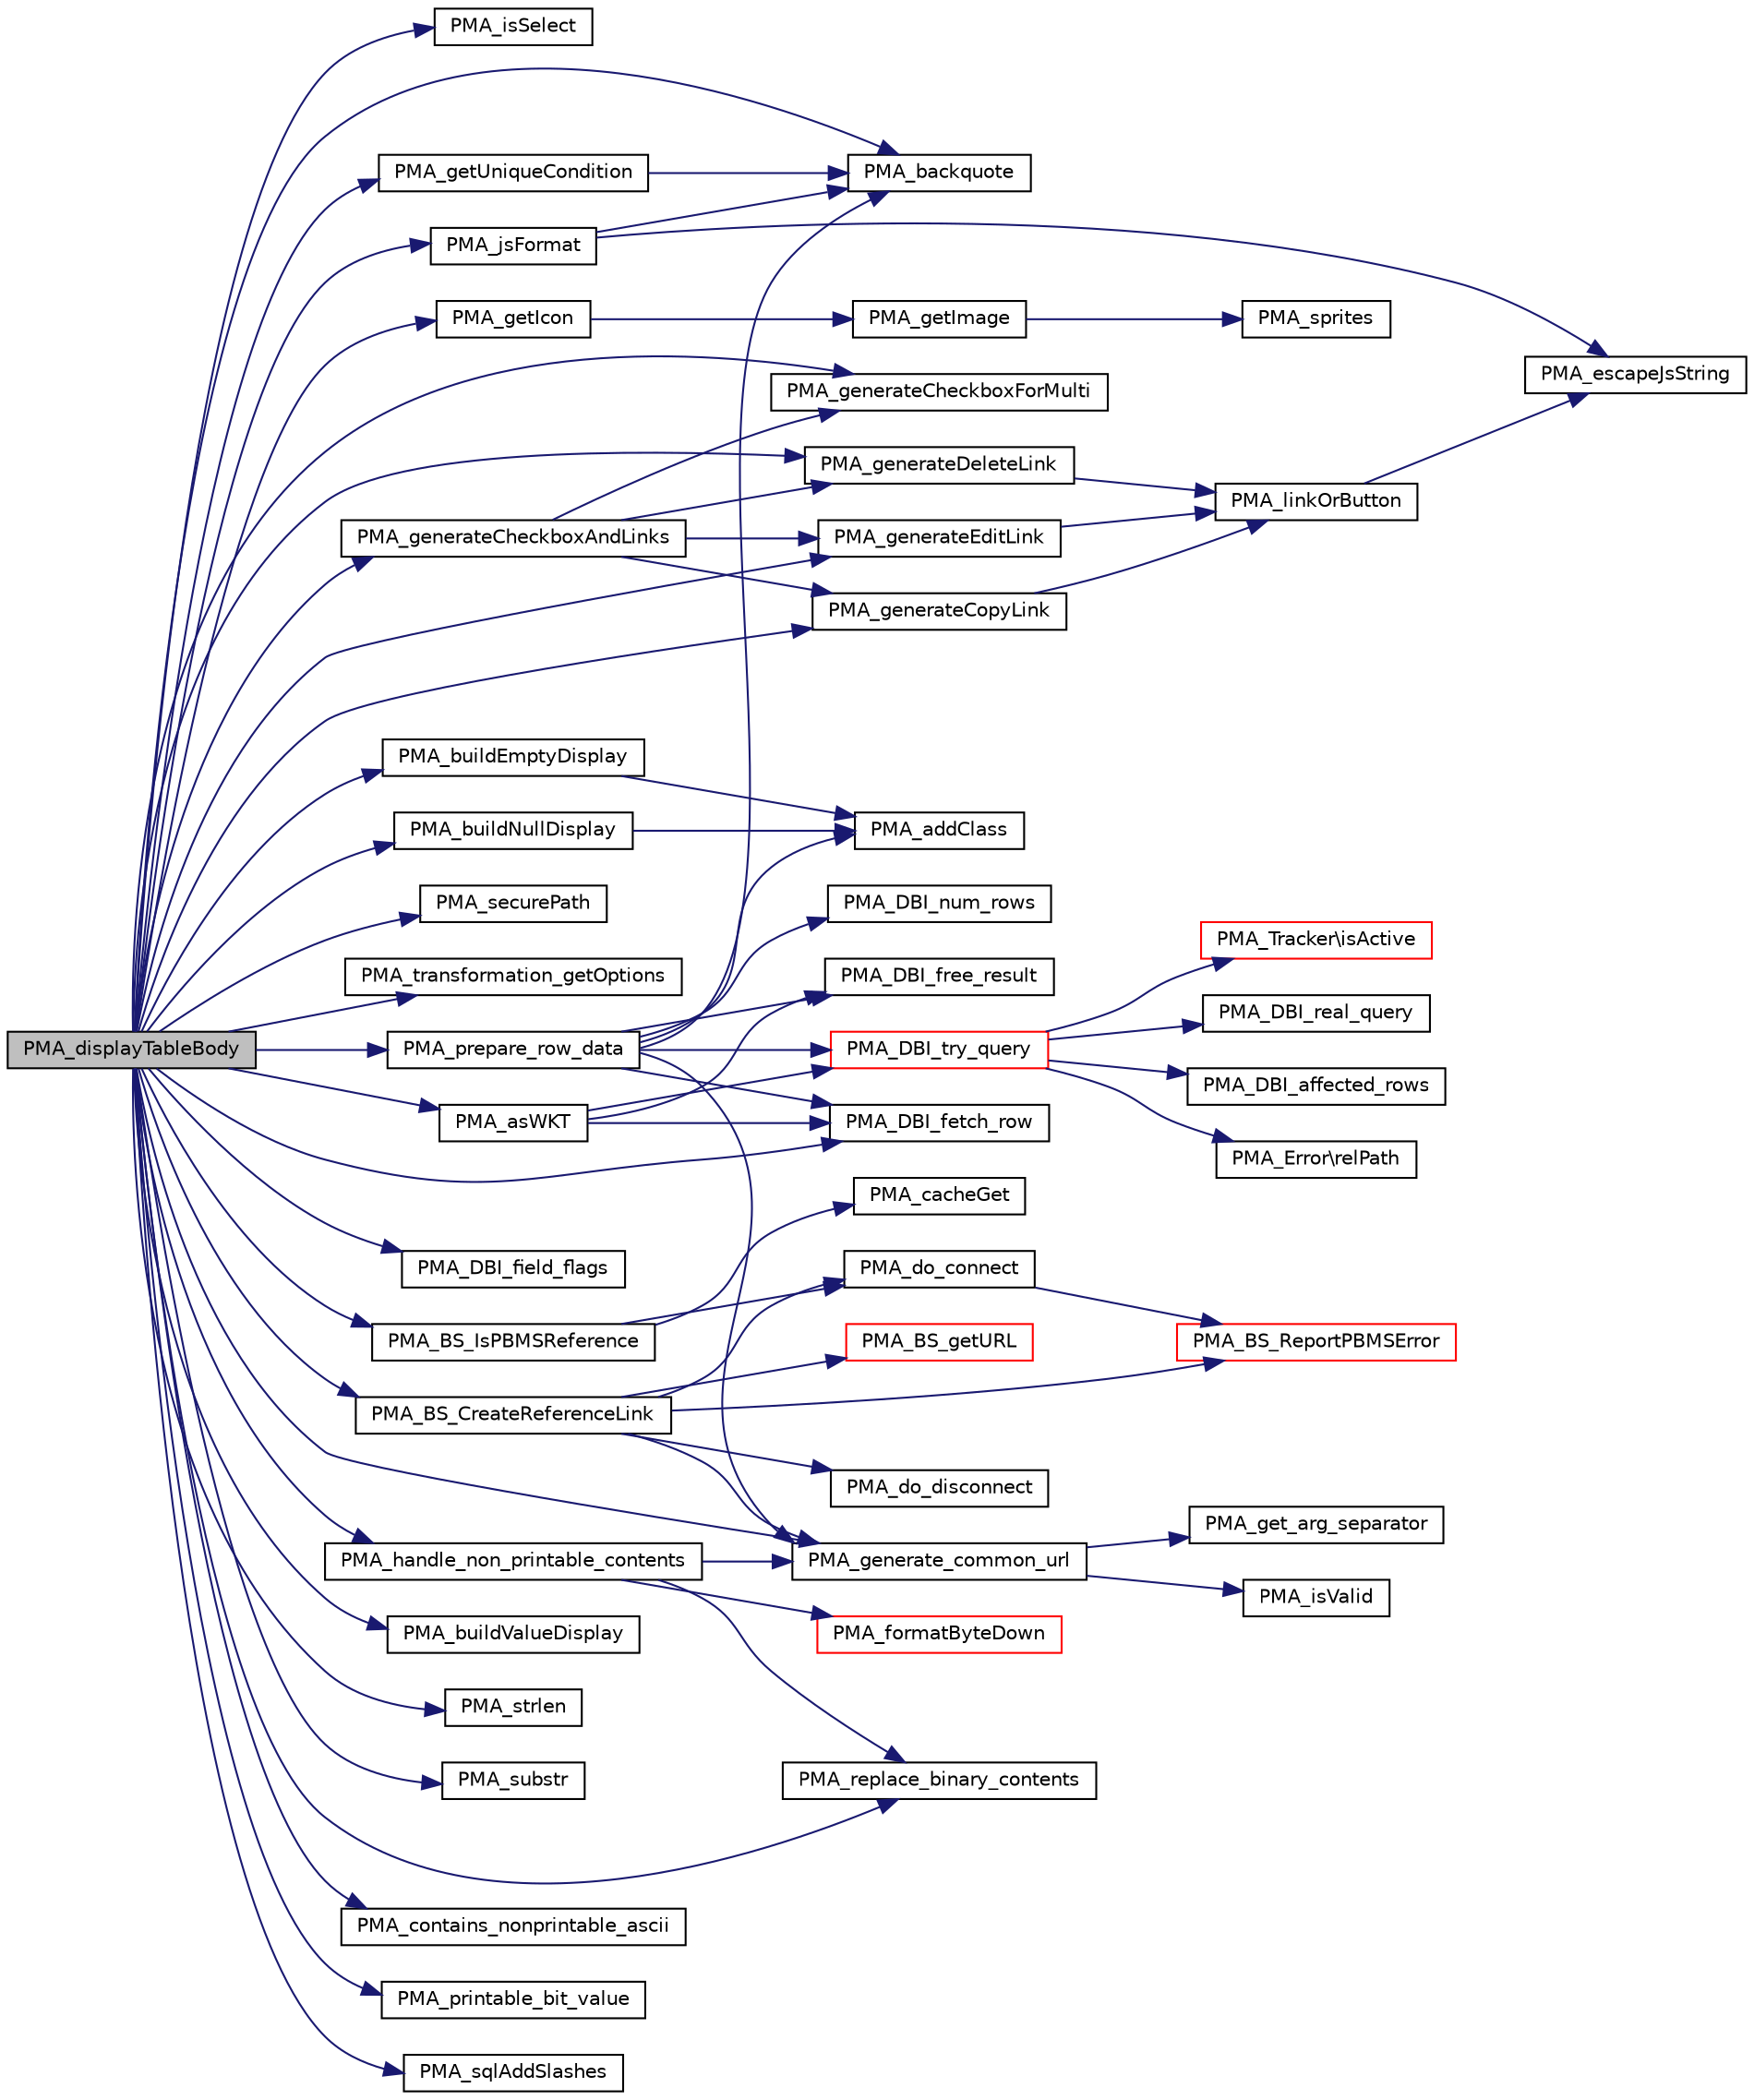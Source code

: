 digraph G
{
  edge [fontname="Helvetica",fontsize="10",labelfontname="Helvetica",labelfontsize="10"];
  node [fontname="Helvetica",fontsize="10",shape=record];
  rankdir="LR";
  Node1 [label="PMA_displayTableBody",height=0.2,width=0.4,color="black", fillcolor="grey75", style="filled" fontcolor="black"];
  Node1 -> Node2 [color="midnightblue",fontsize="10",style="solid",fontname="Helvetica"];
  Node2 [label="PMA_isSelect",height=0.2,width=0.4,color="black", fillcolor="white", style="filled",URL="$display__tbl_8lib_8php.html#a6ebb093d6eba080e154ab70b63261772",tooltip="Return true if we are executing a query in the form of &quot;SELECT * FROM &lt;a table&gt; ...&quot;."];
  Node1 -> Node3 [color="midnightblue",fontsize="10",style="solid",fontname="Helvetica"];
  Node3 [label="PMA_DBI_fetch_row",height=0.2,width=0.4,color="black", fillcolor="white", style="filled",URL="$drizzle_8dbi_8lib_8php.html#a76a677a68b562828af0dfe4467107d31",tooltip="returns array of rows with numeric keys from $result"];
  Node1 -> Node4 [color="midnightblue",fontsize="10",style="solid",fontname="Helvetica"];
  Node4 [label="PMA_getUniqueCondition",height=0.2,width=0.4,color="black", fillcolor="white", style="filled",URL="$common_8lib_8php.html#a8ee43ac6fdd31f561ca640b2c20d05a1",tooltip="Function to generate unique condition for specified row."];
  Node4 -> Node5 [color="midnightblue",fontsize="10",style="solid",fontname="Helvetica"];
  Node5 [label="PMA_backquote",height=0.2,width=0.4,color="black", fillcolor="white", style="filled",URL="$common_8lib_8php.html#a81c4628f679a153bb4475c5ee2ae49ec",tooltip="Adds backquotes on both sides of a database, table or field name."];
  Node1 -> Node6 [color="midnightblue",fontsize="10",style="solid",fontname="Helvetica"];
  Node6 [label="PMA_generate_common_url",height=0.2,width=0.4,color="black", fillcolor="white", style="filled",URL="$url__generating_8lib_8php.html#ad5c0cfef7cb600a158a1ef5fa321a094",tooltip="Generates text with URL parameters."];
  Node6 -> Node7 [color="midnightblue",fontsize="10",style="solid",fontname="Helvetica"];
  Node7 [label="PMA_isValid",height=0.2,width=0.4,color="black", fillcolor="white", style="filled",URL="$core_8lib_8php.html#a1b8fd01cdfbdfaac35e692fcdaaad700",tooltip="checks given $var against $type or $compare"];
  Node6 -> Node8 [color="midnightblue",fontsize="10",style="solid",fontname="Helvetica"];
  Node8 [label="PMA_get_arg_separator",height=0.2,width=0.4,color="black", fillcolor="white", style="filled",URL="$url__generating_8lib_8php.html#a4ba0b6653c22a19615683ab743c1b4e1",tooltip="Returns url separator."];
  Node1 -> Node9 [color="midnightblue",fontsize="10",style="solid",fontname="Helvetica"];
  Node9 [label="PMA_getIcon",height=0.2,width=0.4,color="black", fillcolor="white", style="filled",URL="$common_8lib_8php.html#a73905c5a8a80014a8d299d0c74176316",tooltip="Returns an HTML IMG tag for a particular icon from a theme, which may be an actual file or an icon fr..."];
  Node9 -> Node10 [color="midnightblue",fontsize="10",style="solid",fontname="Helvetica"];
  Node10 [label="PMA_getImage",height=0.2,width=0.4,color="black", fillcolor="white", style="filled",URL="$common_8lib_8php.html#a54fdec9763bf305a5082d23a5d7d5957",tooltip="Returns an HTML IMG tag for a particular image from a theme, which may be an actual file or an icon f..."];
  Node10 -> Node11 [color="midnightblue",fontsize="10",style="solid",fontname="Helvetica"];
  Node11 [label="PMA_sprites",height=0.2,width=0.4,color="black", fillcolor="white", style="filled",URL="$original_2sprites_8lib_8php.html#adb1d24853efb54486657e2e22bd9755e"];
  Node1 -> Node5 [color="midnightblue",fontsize="10",style="solid",fontname="Helvetica"];
  Node1 -> Node12 [color="midnightblue",fontsize="10",style="solid",fontname="Helvetica"];
  Node12 [label="PMA_jsFormat",height=0.2,width=0.4,color="black", fillcolor="white", style="filled",URL="$js__escape_8lib_8php.html#adefa5e0c287e2534fb2d5a518cebc968",tooltip="Format a string so it can be a string inside JavaScript code inside an eventhandler (onclick..."];
  Node12 -> Node13 [color="midnightblue",fontsize="10",style="solid",fontname="Helvetica"];
  Node13 [label="PMA_escapeJsString",height=0.2,width=0.4,color="black", fillcolor="white", style="filled",URL="$js__escape_8lib_8php.html#a31d2bbc7cf239a64153dd958670f9ac7",tooltip="escapes a string to be inserted as string a JavaScript block enclosed by &lt;![CDATA[ ..."];
  Node12 -> Node5 [color="midnightblue",fontsize="10",style="solid",fontname="Helvetica"];
  Node1 -> Node14 [color="midnightblue",fontsize="10",style="solid",fontname="Helvetica"];
  Node14 [label="PMA_generateCheckboxAndLinks",height=0.2,width=0.4,color="black", fillcolor="white", style="filled",URL="$display__tbl_8lib_8php.html#aa2941a0e12aa16299a69a68c06c1ef12",tooltip="Generates checkbox and links at some position (left or right) (only called for horizontal mode)..."];
  Node14 -> Node15 [color="midnightblue",fontsize="10",style="solid",fontname="Helvetica"];
  Node15 [label="PMA_generateCheckboxForMulti",height=0.2,width=0.4,color="black", fillcolor="white", style="filled",URL="$display__tbl_8lib_8php.html#adbb911bbbf6db3506a49ad5989ee758e",tooltip="Generates a checkbox for multi-row submits."];
  Node14 -> Node16 [color="midnightblue",fontsize="10",style="solid",fontname="Helvetica"];
  Node16 [label="PMA_generateEditLink",height=0.2,width=0.4,color="black", fillcolor="white", style="filled",URL="$display__tbl_8lib_8php.html#a190ba11500e9a695a3ca69237db6bfd5",tooltip="Generates an Edit link."];
  Node16 -> Node17 [color="midnightblue",fontsize="10",style="solid",fontname="Helvetica"];
  Node17 [label="PMA_linkOrButton",height=0.2,width=0.4,color="black", fillcolor="white", style="filled",URL="$common_8lib_8php.html#a59beb470df32fdd938f89fab0f1dc7a8",tooltip="Displays a link, or a button if the link&#39;s URL is too large, to accommodate some browsers&#39; limitation..."];
  Node17 -> Node13 [color="midnightblue",fontsize="10",style="solid",fontname="Helvetica"];
  Node14 -> Node18 [color="midnightblue",fontsize="10",style="solid",fontname="Helvetica"];
  Node18 [label="PMA_generateCopyLink",height=0.2,width=0.4,color="black", fillcolor="white", style="filled",URL="$display__tbl_8lib_8php.html#adc1b5b053b31424721b0fd20834628dd",tooltip="Generates an Copy link."];
  Node18 -> Node17 [color="midnightblue",fontsize="10",style="solid",fontname="Helvetica"];
  Node14 -> Node19 [color="midnightblue",fontsize="10",style="solid",fontname="Helvetica"];
  Node19 [label="PMA_generateDeleteLink",height=0.2,width=0.4,color="black", fillcolor="white", style="filled",URL="$display__tbl_8lib_8php.html#af7694e01ef98776d596b3a5a86b4f028",tooltip="Generates a Delete link."];
  Node19 -> Node17 [color="midnightblue",fontsize="10",style="solid",fontname="Helvetica"];
  Node1 -> Node20 [color="midnightblue",fontsize="10",style="solid",fontname="Helvetica"];
  Node20 [label="PMA_securePath",height=0.2,width=0.4,color="black", fillcolor="white", style="filled",URL="$core_8lib_8php.html#aca40f985a4bb31c341e876417106c644",tooltip="Removes insecure parts in a path; used before include() or require() when a part of the path comes fr..."];
  Node1 -> Node21 [color="midnightblue",fontsize="10",style="solid",fontname="Helvetica"];
  Node21 [label="PMA_transformation_getOptions",height=0.2,width=0.4,color="black", fillcolor="white", style="filled",URL="$transformations_8lib_8php.html#aa92960242784e530244b332a8a0f6480",tooltip="returns array of options from string with options separated by comma, removes quotes"];
  Node1 -> Node22 [color="midnightblue",fontsize="10",style="solid",fontname="Helvetica"];
  Node22 [label="PMA_buildNullDisplay",height=0.2,width=0.4,color="black", fillcolor="white", style="filled",URL="$display__tbl_8lib_8php.html#a2c7c156612516853ee09e323a5642c0e",tooltip="Prepares the display for a null value."];
  Node22 -> Node23 [color="midnightblue",fontsize="10",style="solid",fontname="Helvetica"];
  Node23 [label="PMA_addClass",height=0.2,width=0.4,color="black", fillcolor="white", style="filled",URL="$display__tbl_8lib_8php.html#aa0260dfab206a823cd024ac7074044cd",tooltip="Adds the relavant classes."];
  Node1 -> Node24 [color="midnightblue",fontsize="10",style="solid",fontname="Helvetica"];
  Node24 [label="PMA_prepare_row_data",height=0.2,width=0.4,color="black", fillcolor="white", style="filled",URL="$display__tbl_8lib_8php.html#a6ed2d818c168866b38b4b2486ddf66fd",tooltip="Prepares the displayable content of a data cell in Browse mode, taking into account foreign key descr..."];
  Node24 -> Node23 [color="midnightblue",fontsize="10",style="solid",fontname="Helvetica"];
  Node24 -> Node5 [color="midnightblue",fontsize="10",style="solid",fontname="Helvetica"];
  Node24 -> Node25 [color="midnightblue",fontsize="10",style="solid",fontname="Helvetica"];
  Node25 [label="PMA_DBI_try_query",height=0.2,width=0.4,color="red", fillcolor="white", style="filled",URL="$database__interface_8lib_8php.html#af4f8622d2f5df7858e4e6ca425ac0274",tooltip="runs a query and returns the result"];
  Node25 -> Node26 [color="midnightblue",fontsize="10",style="solid",fontname="Helvetica"];
  Node26 [label="PMA_DBI_real_query",height=0.2,width=0.4,color="black", fillcolor="white", style="filled",URL="$drizzle_8dbi_8lib_8php.html#a08ba0b503ffbca6710452ba365580035",tooltip="runs a query and returns the result"];
  Node25 -> Node27 [color="midnightblue",fontsize="10",style="solid",fontname="Helvetica"];
  Node27 [label="PMA_DBI_affected_rows",height=0.2,width=0.4,color="black", fillcolor="white", style="filled",URL="$drizzle_8dbi_8lib_8php.html#a861ab5849e4d7f8dab6daaac0071bc15",tooltip="returns the number of rows affected by last query"];
  Node25 -> Node28 [color="midnightblue",fontsize="10",style="solid",fontname="Helvetica"];
  Node28 [label="PMA_Error\\relPath",height=0.2,width=0.4,color="black", fillcolor="white", style="filled",URL="$classPMA__Error.html#a772a7752d93cec8385e0f13af46d376a",tooltip="return short relative path to phpMyAdmin basedir"];
  Node25 -> Node29 [color="midnightblue",fontsize="10",style="solid",fontname="Helvetica"];
  Node29 [label="PMA_Tracker\\isActive",height=0.2,width=0.4,color="red", fillcolor="white", style="filled",URL="$classPMA__Tracker.html#ae5dd143f48e845ae4346da01dfef5d4a",tooltip="Gets the on/off value of the Tracker module, starts initialization."];
  Node24 -> Node30 [color="midnightblue",fontsize="10",style="solid",fontname="Helvetica"];
  Node30 [label="PMA_DBI_num_rows",height=0.2,width=0.4,color="black", fillcolor="white", style="filled",URL="$drizzle_8dbi_8lib_8php.html#ad3805f1da9fe87cc10e96acf0710d803",tooltip="returns the number of rows returned by last query"];
  Node24 -> Node3 [color="midnightblue",fontsize="10",style="solid",fontname="Helvetica"];
  Node24 -> Node31 [color="midnightblue",fontsize="10",style="solid",fontname="Helvetica"];
  Node31 [label="PMA_DBI_free_result",height=0.2,width=0.4,color="black", fillcolor="white", style="filled",URL="$drizzle_8dbi_8lib_8php.html#a69ffa6649f3460798f5d0db03f1e2a5a",tooltip="Frees memory associated with the result."];
  Node24 -> Node6 [color="midnightblue",fontsize="10",style="solid",fontname="Helvetica"];
  Node1 -> Node32 [color="midnightblue",fontsize="10",style="solid",fontname="Helvetica"];
  Node32 [label="PMA_buildEmptyDisplay",height=0.2,width=0.4,color="black", fillcolor="white", style="filled",URL="$display__tbl_8lib_8php.html#a30685d4fa17670dc2fd8cc11b12cac81",tooltip="Prepares the display for an empty value."];
  Node32 -> Node23 [color="midnightblue",fontsize="10",style="solid",fontname="Helvetica"];
  Node1 -> Node33 [color="midnightblue",fontsize="10",style="solid",fontname="Helvetica"];
  Node33 [label="PMA_DBI_field_flags",height=0.2,width=0.4,color="black", fillcolor="white", style="filled",URL="$drizzle_8dbi_8lib_8php.html#a182b2c5eafadd7a9aa5649b680251e8b",tooltip="returns concatenated string of human readable field flags"];
  Node1 -> Node34 [color="midnightblue",fontsize="10",style="solid",fontname="Helvetica"];
  Node34 [label="PMA_BS_IsPBMSReference",height=0.2,width=0.4,color="black", fillcolor="white", style="filled",URL="$blobstreaming_8lib_8php.html#a273956962a60db84a31283ba7991c044",tooltip="Checks whether the BLOB reference looks valid."];
  Node34 -> Node35 [color="midnightblue",fontsize="10",style="solid",fontname="Helvetica"];
  Node35 [label="PMA_cacheGet",height=0.2,width=0.4,color="black", fillcolor="white", style="filled",URL="$common_8lib_8php.html#a28b14adfbbd7d246da55512f63bde226",tooltip="Gets cached information from the session."];
  Node34 -> Node36 [color="midnightblue",fontsize="10",style="solid",fontname="Helvetica"];
  Node36 [label="PMA_do_connect",height=0.2,width=0.4,color="black", fillcolor="white", style="filled",URL="$blobstreaming_8lib_8php.html#a3d8545d55406624bab0917251b4d0105",tooltip="Tries to connect to PBMS server."];
  Node36 -> Node37 [color="midnightblue",fontsize="10",style="solid",fontname="Helvetica"];
  Node37 [label="PMA_BS_ReportPBMSError",height=0.2,width=0.4,color="red", fillcolor="white", style="filled",URL="$blobstreaming_8lib_8php.html#afd189175fc3a153d7519dc5aae546d50",tooltip="Retrieves and shows PBMS error."];
  Node1 -> Node38 [color="midnightblue",fontsize="10",style="solid",fontname="Helvetica"];
  Node38 [label="PMA_BS_CreateReferenceLink",height=0.2,width=0.4,color="black", fillcolor="white", style="filled",URL="$blobstreaming_8lib_8php.html#a87b824dda195c745386060c163ee0bd7"];
  Node38 -> Node36 [color="midnightblue",fontsize="10",style="solid",fontname="Helvetica"];
  Node38 -> Node37 [color="midnightblue",fontsize="10",style="solid",fontname="Helvetica"];
  Node38 -> Node39 [color="midnightblue",fontsize="10",style="solid",fontname="Helvetica"];
  Node39 [label="PMA_do_disconnect",height=0.2,width=0.4,color="black", fillcolor="white", style="filled",URL="$blobstreaming_8lib_8php.html#a1592bca9b942dcae6523fd63476f5466",tooltip="Disconnects from PBMS server."];
  Node38 -> Node40 [color="midnightblue",fontsize="10",style="solid",fontname="Helvetica"];
  Node40 [label="PMA_BS_getURL",height=0.2,width=0.4,color="red", fillcolor="white", style="filled",URL="$blobstreaming_8lib_8php.html#adf77e91432ef80995189ec75d944e2f6"];
  Node38 -> Node6 [color="midnightblue",fontsize="10",style="solid",fontname="Helvetica"];
  Node1 -> Node41 [color="midnightblue",fontsize="10",style="solid",fontname="Helvetica"];
  Node41 [label="PMA_handle_non_printable_contents",height=0.2,width=0.4,color="black", fillcolor="white", style="filled",URL="$display__tbl_8lib_8php.html#adc2b985ffe56063359ca5c9b996518f9",tooltip="Verifies what to do with non-printable contents (binary or BLOB) in Browse mode."];
  Node41 -> Node42 [color="midnightblue",fontsize="10",style="solid",fontname="Helvetica"];
  Node42 [label="PMA_formatByteDown",height=0.2,width=0.4,color="red", fillcolor="white", style="filled",URL="$common_8lib_8php.html#a90de48fb0bb54fca6db6a407aa2ab8cf",tooltip="Formats $value to byte view."];
  Node41 -> Node43 [color="midnightblue",fontsize="10",style="solid",fontname="Helvetica"];
  Node43 [label="PMA_replace_binary_contents",height=0.2,width=0.4,color="black", fillcolor="white", style="filled",URL="$common_8lib_8php.html#ab1f3cd4bfc6d70701658e5e08bb89281",tooltip="Replaces some characters by a displayable equivalent."];
  Node41 -> Node6 [color="midnightblue",fontsize="10",style="solid",fontname="Helvetica"];
  Node1 -> Node44 [color="midnightblue",fontsize="10",style="solid",fontname="Helvetica"];
  Node44 [label="PMA_buildValueDisplay",height=0.2,width=0.4,color="black", fillcolor="white", style="filled",URL="$display__tbl_8lib_8php.html#a16bfe926b3c308980b78111fe42b488a",tooltip="Prepares the display for a value."];
  Node1 -> Node45 [color="midnightblue",fontsize="10",style="solid",fontname="Helvetica"];
  Node45 [label="PMA_strlen",height=0.2,width=0.4,color="black", fillcolor="white", style="filled",URL="$string__mb_8lib_8php.html#a7d2b5c0ddb1f11882d037a29bf551ec0",tooltip="Returns length of string depending on current charset."];
  Node1 -> Node46 [color="midnightblue",fontsize="10",style="solid",fontname="Helvetica"];
  Node46 [label="PMA_substr",height=0.2,width=0.4,color="black", fillcolor="white", style="filled",URL="$string__mb_8lib_8php.html#ac742da44a91af2e36669e907b59225d9",tooltip="Returns substring from string, works depending on current charset."];
  Node1 -> Node47 [color="midnightblue",fontsize="10",style="solid",fontname="Helvetica"];
  Node47 [label="PMA_asWKT",height=0.2,width=0.4,color="black", fillcolor="white", style="filled",URL="$common_8lib_8php.html#ac9e0806378a58d34ec2a748202ca910e",tooltip="Converts GIS data to Well Known Text format."];
  Node47 -> Node25 [color="midnightblue",fontsize="10",style="solid",fontname="Helvetica"];
  Node47 -> Node3 [color="midnightblue",fontsize="10",style="solid",fontname="Helvetica"];
  Node47 -> Node31 [color="midnightblue",fontsize="10",style="solid",fontname="Helvetica"];
  Node1 -> Node48 [color="midnightblue",fontsize="10",style="solid",fontname="Helvetica"];
  Node48 [label="PMA_contains_nonprintable_ascii",height=0.2,width=0.4,color="black", fillcolor="white", style="filled",URL="$common_8lib_8php.html#aa4a2b500f55803947416966fb8bd65c1",tooltip="Verifies whether the value contains a non-printable character."];
  Node1 -> Node43 [color="midnightblue",fontsize="10",style="solid",fontname="Helvetica"];
  Node1 -> Node49 [color="midnightblue",fontsize="10",style="solid",fontname="Helvetica"];
  Node49 [label="PMA_printable_bit_value",height=0.2,width=0.4,color="black", fillcolor="white", style="filled",URL="$common_8lib_8php.html#ab8e797ab037f8c1d0eaa87c885bff719",tooltip="Converts a bit value to printable format; in MySQL a BIT field can be from 1 to 64 bits so we need th..."];
  Node1 -> Node50 [color="midnightblue",fontsize="10",style="solid",fontname="Helvetica"];
  Node50 [label="PMA_sqlAddSlashes",height=0.2,width=0.4,color="black", fillcolor="white", style="filled",URL="$common_8lib_8php.html#a799062f79f401d1f20735d292d008eaf",tooltip="Add slashes before &quot;&#39;&quot; and &quot;\&quot; characters so a value containing them can be used in a sql comparison..."];
  Node1 -> Node15 [color="midnightblue",fontsize="10",style="solid",fontname="Helvetica"];
  Node1 -> Node16 [color="midnightblue",fontsize="10",style="solid",fontname="Helvetica"];
  Node1 -> Node18 [color="midnightblue",fontsize="10",style="solid",fontname="Helvetica"];
  Node1 -> Node19 [color="midnightblue",fontsize="10",style="solid",fontname="Helvetica"];
}

